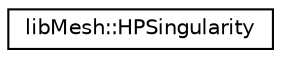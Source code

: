 digraph "类继承关系图"
{
 // INTERACTIVE_SVG=YES
  edge [fontname="Helvetica",fontsize="10",labelfontname="Helvetica",labelfontsize="10"];
  node [fontname="Helvetica",fontsize="10",shape=record];
  rankdir="LR";
  Node1 [label="libMesh::HPSingularity",height=0.2,width=0.4,color="black", fillcolor="white", style="filled",URL="$classlibMesh_1_1HPSingularity.html",tooltip="This class uses a user-provided list of singularity locations to choose between h refining and p elev..."];
}
